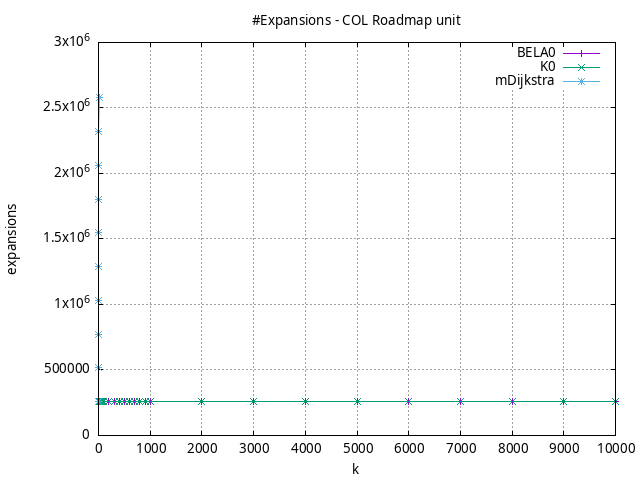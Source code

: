 #!/usr/bin/gnuplot
# -*- coding: utf-8 -*-
#
# results/roadmap/unit/COL/USA-road-d.COL.brute-force.expansions.gnuplot
#
# Started on 01/09/2024 14:28:28
# Author: Carlos Linares López
set grid
set xlabel "k"
set ylabel "expansions"

set title "#Expansions - COL Roadmap unit"

set terminal png enhanced font "Ariel,10"
set output 'USA-road-d.COL.brute-force.expansions.png'

plot "-" title "BELA0"      with linesp, "-" title "K0"      with linesp, "-" title "mDijkstra"      with linesp

	1 257752.41
	2 257752.41
	3 257761.05
	4 257761.06
	5 257780.88
	6 257780.88
	7 257786.29
	8 257786.29
	9 257801.97
	10 257801.97
	20 257824.96
	30 257841.91
	40 257854.42
	50 257868.31
	60 257870.5
	70 257883.86
	80 257905.87
	90 257924.28
	100 257930.29
	200 257964.93
	300 258023.27
	400 258047.63
	500 258066.02
	600 258068.09
	700 258073.12
	800 258111.41
	900 258118.42
	1000 258154.28
	2000 258253.11
	3000 258279.14
	4000 258328.39
	5000 258345.6
	6000 258368.08
	7000 258377.98
	8000 258396.14
	9000 258415.69
	10000 258436.11
end
	1 257750.95
	2 258841.48
	3 258873.74
	4 258873.74
	5 258873.74
	6 258873.74
	7 258873.74
	8 258873.74
	9 258873.74
	10 258896.16
	20 258942.39
	30 258997.74
	40 259031.57
	50 259047.82
	60 259077.74
	70 259092.68
	80 259127.57
	90 259157.77
	100 259175.38
	200 259211.19
	300 259283.59
	400 259323.68
	500 259355.56
	600 259357.53
	700 259357.53
	800 259398.07
	900 259413.35
	1000 259462.37
	2000 259585.86
	3000 259627.84
	4000 259679.21
	5000 259701.23
	6000 259728.61
	7000 259748.37
	8000 259766.82
	9000 259786.3
	10000 259806.62
end
	1 257752.41
	2 515567.89
	3 773443.15
	4 1031263.3
	5 1289193.58
	6 1547028.87
	7 1804914.81
	8 2062756.07
	9 2320762.68
	10 2578591.94
end
